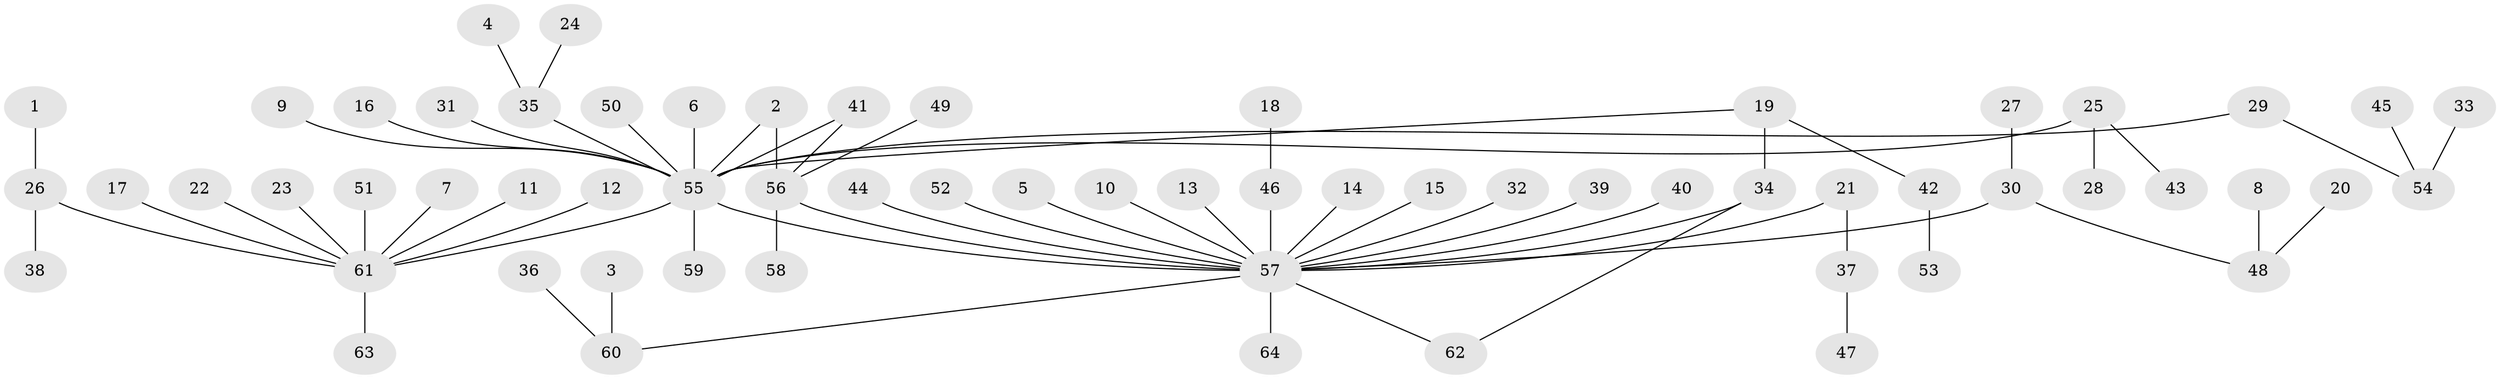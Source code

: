 // original degree distribution, {4: 0.023622047244094488, 16: 0.007874015748031496, 5: 0.06299212598425197, 2: 0.14960629921259844, 12: 0.007874015748031496, 1: 0.6614173228346457, 23: 0.007874015748031496, 6: 0.007874015748031496, 3: 0.06299212598425197, 7: 0.007874015748031496}
// Generated by graph-tools (version 1.1) at 2025/36/03/04/25 23:36:40]
// undirected, 64 vertices, 67 edges
graph export_dot {
  node [color=gray90,style=filled];
  1;
  2;
  3;
  4;
  5;
  6;
  7;
  8;
  9;
  10;
  11;
  12;
  13;
  14;
  15;
  16;
  17;
  18;
  19;
  20;
  21;
  22;
  23;
  24;
  25;
  26;
  27;
  28;
  29;
  30;
  31;
  32;
  33;
  34;
  35;
  36;
  37;
  38;
  39;
  40;
  41;
  42;
  43;
  44;
  45;
  46;
  47;
  48;
  49;
  50;
  51;
  52;
  53;
  54;
  55;
  56;
  57;
  58;
  59;
  60;
  61;
  62;
  63;
  64;
  1 -- 26 [weight=1.0];
  2 -- 55 [weight=1.0];
  2 -- 56 [weight=1.0];
  3 -- 60 [weight=1.0];
  4 -- 35 [weight=1.0];
  5 -- 57 [weight=1.0];
  6 -- 55 [weight=1.0];
  7 -- 61 [weight=1.0];
  8 -- 48 [weight=1.0];
  9 -- 55 [weight=1.0];
  10 -- 57 [weight=1.0];
  11 -- 61 [weight=1.0];
  12 -- 61 [weight=1.0];
  13 -- 57 [weight=1.0];
  14 -- 57 [weight=1.0];
  15 -- 57 [weight=1.0];
  16 -- 55 [weight=1.0];
  17 -- 61 [weight=1.0];
  18 -- 46 [weight=1.0];
  19 -- 34 [weight=1.0];
  19 -- 42 [weight=1.0];
  19 -- 55 [weight=1.0];
  20 -- 48 [weight=1.0];
  21 -- 37 [weight=1.0];
  21 -- 57 [weight=1.0];
  22 -- 61 [weight=1.0];
  23 -- 61 [weight=1.0];
  24 -- 35 [weight=1.0];
  25 -- 28 [weight=1.0];
  25 -- 43 [weight=1.0];
  25 -- 55 [weight=1.0];
  26 -- 38 [weight=1.0];
  26 -- 61 [weight=1.0];
  27 -- 30 [weight=1.0];
  29 -- 54 [weight=1.0];
  29 -- 55 [weight=1.0];
  30 -- 48 [weight=1.0];
  30 -- 57 [weight=1.0];
  31 -- 55 [weight=1.0];
  32 -- 57 [weight=1.0];
  33 -- 54 [weight=1.0];
  34 -- 57 [weight=1.0];
  34 -- 62 [weight=1.0];
  35 -- 55 [weight=1.0];
  36 -- 60 [weight=1.0];
  37 -- 47 [weight=1.0];
  39 -- 57 [weight=1.0];
  40 -- 57 [weight=1.0];
  41 -- 55 [weight=1.0];
  41 -- 56 [weight=1.0];
  42 -- 53 [weight=1.0];
  44 -- 57 [weight=1.0];
  45 -- 54 [weight=1.0];
  46 -- 57 [weight=1.0];
  49 -- 56 [weight=1.0];
  50 -- 55 [weight=1.0];
  51 -- 61 [weight=1.0];
  52 -- 57 [weight=1.0];
  55 -- 57 [weight=1.0];
  55 -- 59 [weight=1.0];
  55 -- 61 [weight=1.0];
  56 -- 57 [weight=2.0];
  56 -- 58 [weight=1.0];
  57 -- 60 [weight=1.0];
  57 -- 62 [weight=1.0];
  57 -- 64 [weight=1.0];
  61 -- 63 [weight=1.0];
}
